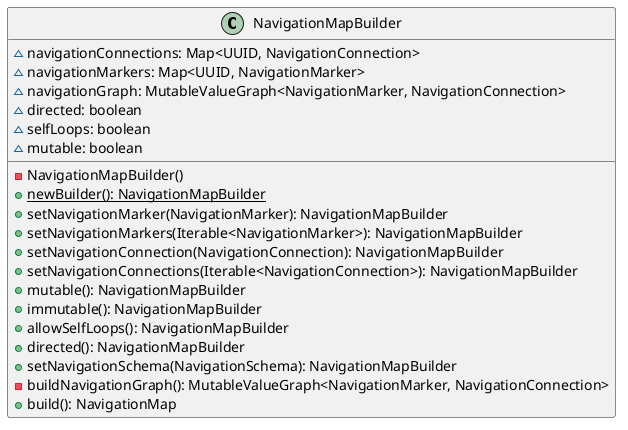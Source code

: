 @startuml

    class NavigationMapBuilder {
        ~navigationConnections: Map<UUID, NavigationConnection>
        ~navigationMarkers: Map<UUID, NavigationMarker>
        ~navigationGraph: MutableValueGraph<NavigationMarker, NavigationConnection>
        ~directed: boolean
        ~selfLoops: boolean
        ~mutable: boolean
        -NavigationMapBuilder()
        {static} +newBuilder(): NavigationMapBuilder
        +setNavigationMarker(NavigationMarker): NavigationMapBuilder
        +setNavigationMarkers(Iterable<NavigationMarker>): NavigationMapBuilder
        +setNavigationConnection(NavigationConnection): NavigationMapBuilder
        +setNavigationConnections(Iterable<NavigationConnection>): NavigationMapBuilder
        +mutable(): NavigationMapBuilder
        +immutable(): NavigationMapBuilder
        +allowSelfLoops(): NavigationMapBuilder
        +directed(): NavigationMapBuilder
        +setNavigationSchema(NavigationSchema): NavigationMapBuilder
        -buildNavigationGraph(): MutableValueGraph<NavigationMarker, NavigationConnection>
        +build(): NavigationMap
    }

@enduml
